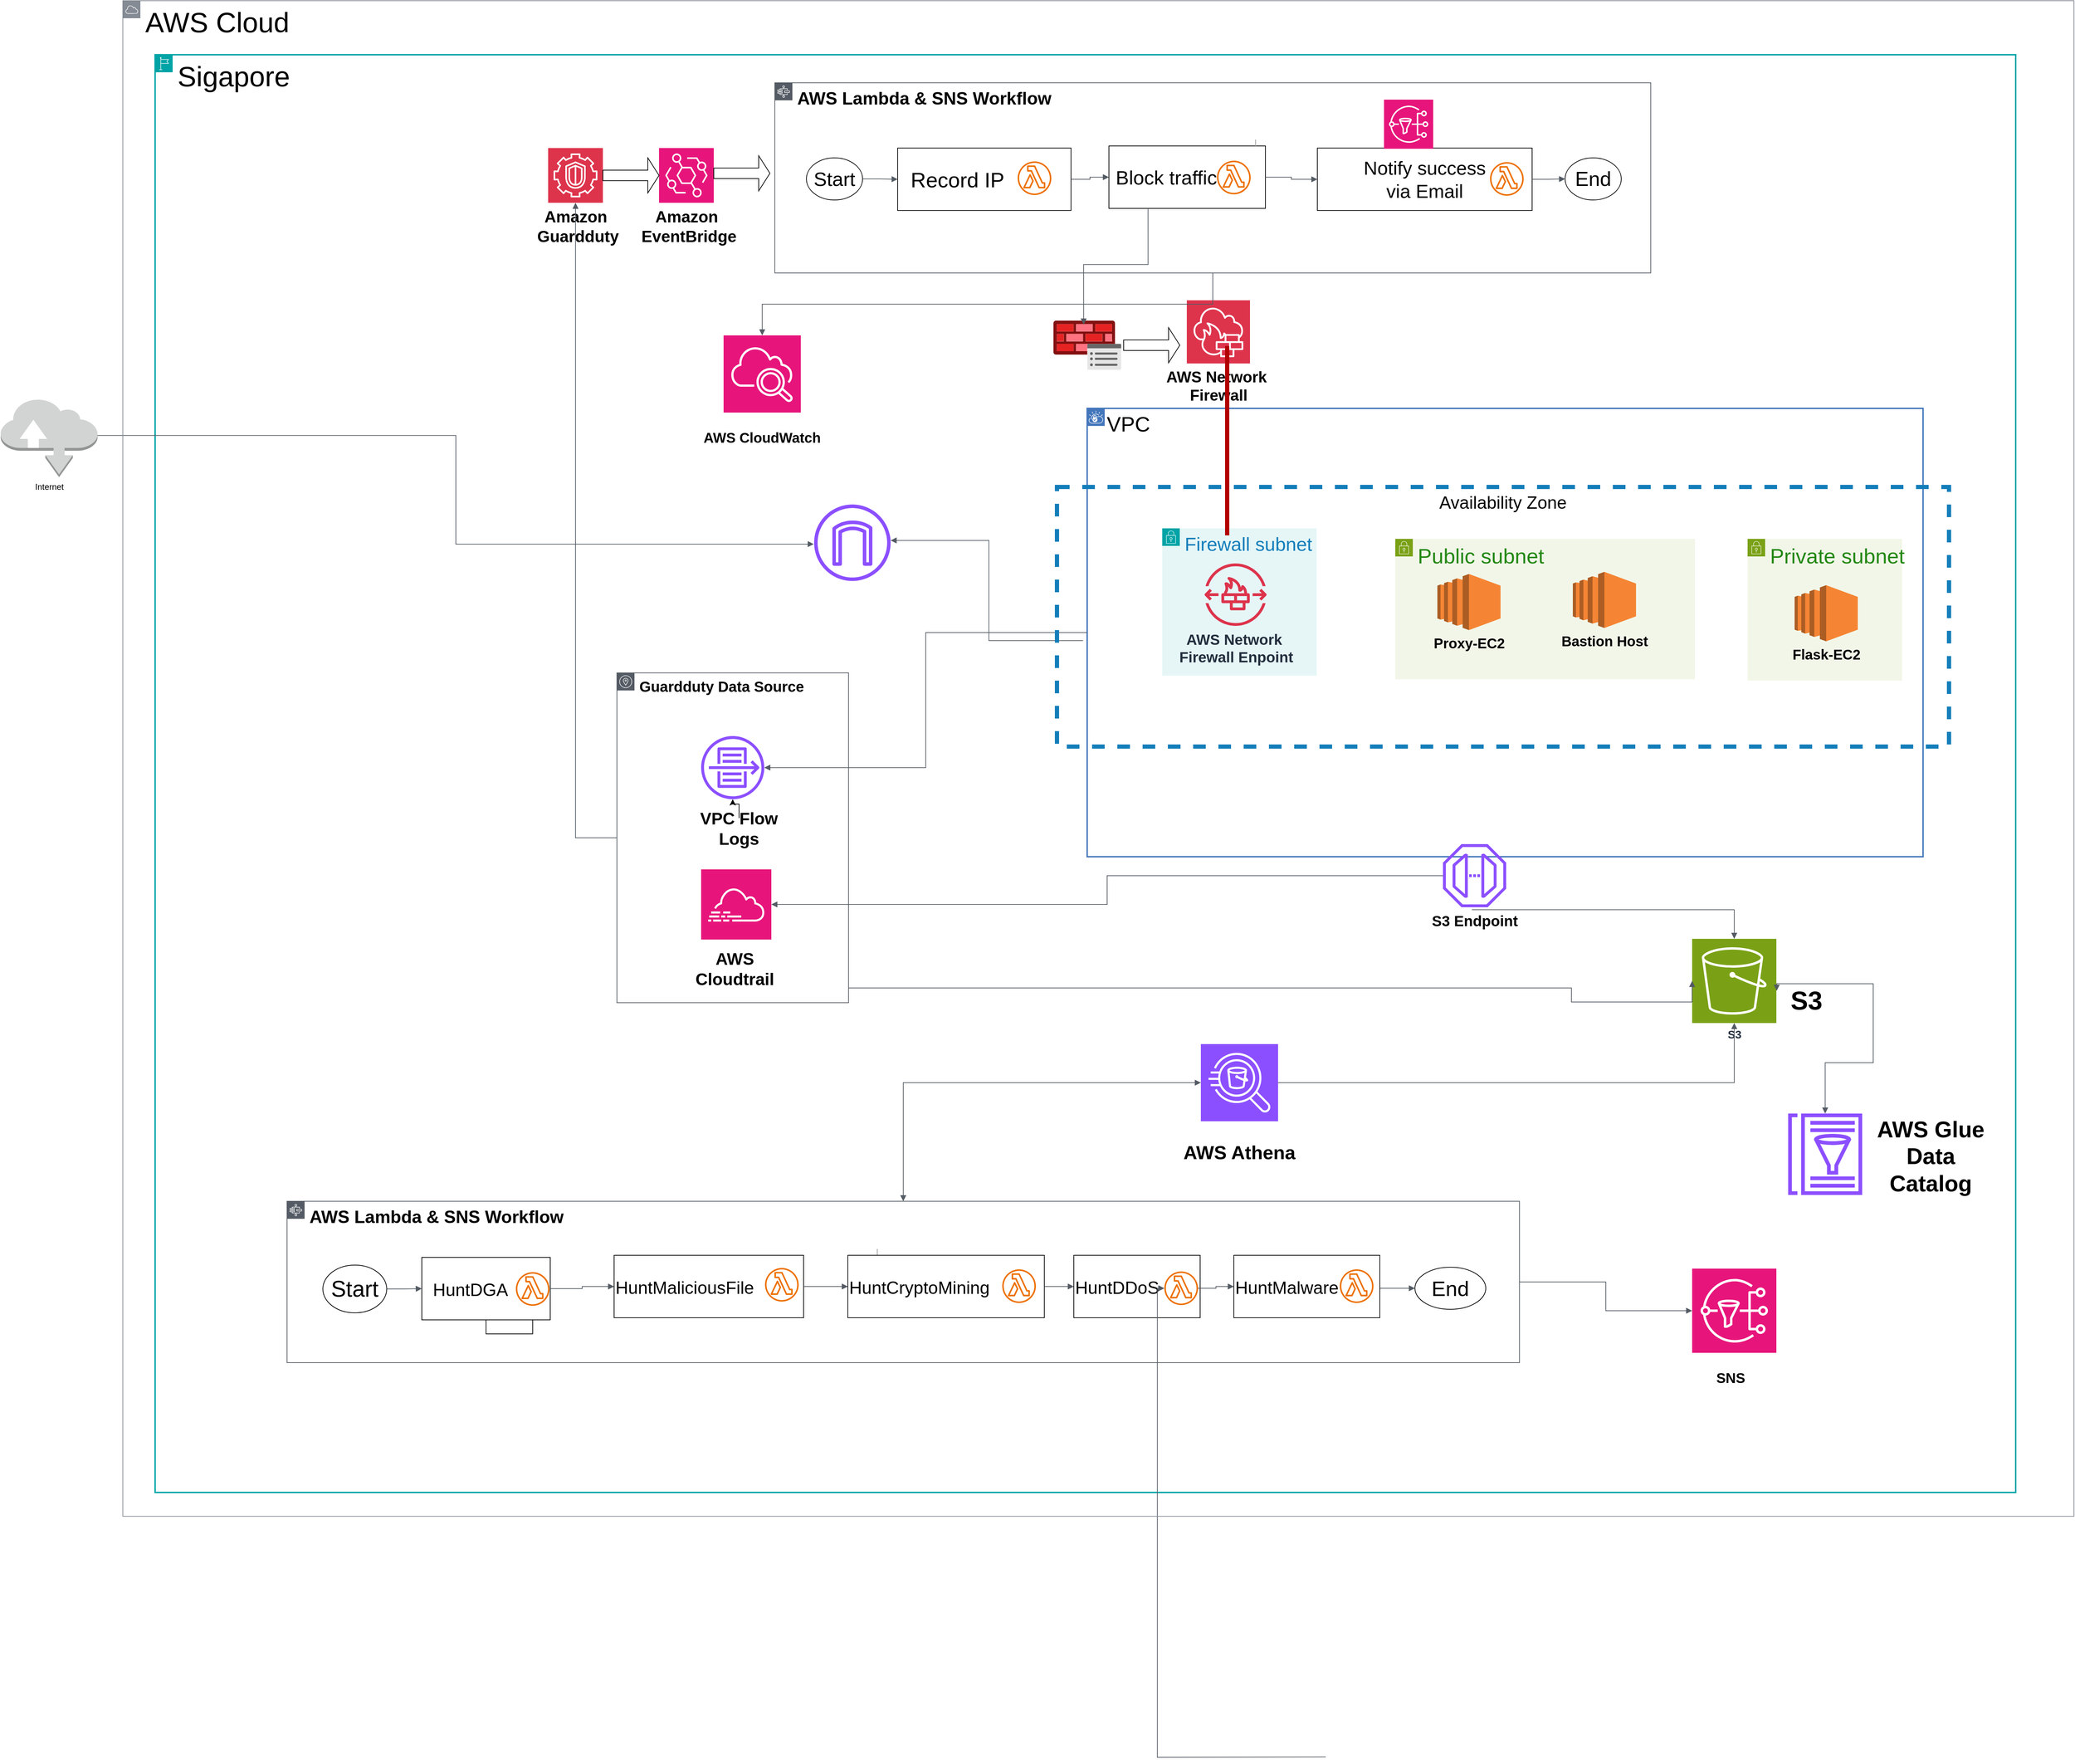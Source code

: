 <mxfile version="27.1.4">
  <diagram name="Trang-1" id="rcItPHVDbqnt85SRIA_v">
    <mxGraphModel dx="4168" dy="2244" grid="0" gridSize="10" guides="0" tooltips="1" connect="1" arrows="1" fold="1" page="1" pageScale="1" pageWidth="4800" pageHeight="4336" background="light-dark(#FFFFFF,#FFFFFF)" math="0" shadow="0">
      <root>
        <mxCell id="0" />
        <mxCell id="1" parent="0" />
        <mxCell id="wpNzQlKAcKia0D_ap1BT-6" value="&lt;font style=&quot;font-size: 30px;&quot;&gt;Public subnet&lt;/font&gt;" style="points=[[0,0],[0.25,0],[0.5,0],[0.75,0],[1,0],[1,0.25],[1,0.5],[1,0.75],[1,1],[0.75,1],[0.5,1],[0.25,1],[0,1],[0,0.75],[0,0.5],[0,0.25]];outlineConnect=0;gradientColor=none;html=1;whiteSpace=wrap;fontSize=12;fontStyle=0;container=1;pointerEvents=0;collapsible=0;recursiveResize=0;shape=mxgraph.aws4.group;grIcon=mxgraph.aws4.group_security_group;grStroke=0;strokeColor=#7AA116;fillColor=#F2F6E8;verticalAlign=top;align=left;spacingLeft=30;fontColor=#248814;dashed=0;" parent="1" vertex="1">
          <mxGeometry x="2010" y="1360" width="427" height="200" as="geometry" />
        </mxCell>
        <mxCell id="wAdAc6-QEUFjlLHtvM_q-1" value="&lt;font style=&quot;color: light-dark(rgb(0, 0, 0), rgb(0, 0, 0)); font-size: 40px;&quot;&gt;Sigapore&lt;/font&gt;" style="points=[[0,0],[0.25,0],[0.5,0],[0.75,0],[1,0],[1,0.25],[1,0.5],[1,0.75],[1,1],[0.75,1],[0.5,1],[0.25,1],[0,1],[0,0.75],[0,0.5],[0,0.25]];outlineConnect=0;gradientColor=none;html=1;whiteSpace=wrap;fontSize=12;fontStyle=0;container=1;pointerEvents=0;collapsible=0;recursiveResize=0;shape=mxgraph.aws4.group;grIcon=mxgraph.aws4.group_region;strokeColor=#00A4A6;fillColor=none;verticalAlign=top;align=left;spacingLeft=30;fontColor=#147EBA;strokeWidth=2;" parent="1" vertex="1">
          <mxGeometry x="243" y="670" width="2651" height="2049" as="geometry" />
        </mxCell>
        <mxCell id="wAdAc6-QEUFjlLHtvM_q-3" value="&lt;font style=&quot;color: light-dark(rgb(0, 0, 0), rgb(0, 0, 0)); font-size: 30px;&quot;&gt;VPC&lt;/font&gt;" style="shape=mxgraph.ibm.box;prType=vpc;fontStyle=0;verticalAlign=top;align=left;spacingLeft=32;spacingTop=4;fillColor=none;rounded=0;whiteSpace=wrap;html=1;strokeColor=#4376BB;strokeWidth=2;dashed=0;container=0;spacing=-4;collapsible=0;expand=0;recursiveResize=0;fontSize=20;" parent="wAdAc6-QEUFjlLHtvM_q-1" vertex="1">
          <mxGeometry x="1328" y="504" width="1191" height="639" as="geometry" />
        </mxCell>
        <mxCell id="wAdAc6-QEUFjlLHtvM_q-11" value="&lt;font style=&quot;font-size: 25px; color: light-dark(rgb(255, 255, 255), rgb(0, 0, 0));&quot;&gt;&lt;b style=&quot;&quot;&gt;Firewall Policy&lt;/b&gt;&lt;/font&gt;" style="image;aspect=fixed;html=1;points=[];align=center;fontSize=12;image=img/lib/azure2/networking/Azure_Firewall_Policy.svg;labelBackgroundColor=light-dark(#FFFFFF,#FFFFFF);" parent="wAdAc6-QEUFjlLHtvM_q-1" vertex="1">
          <mxGeometry x="1280" y="379" width="96.51" height="70" as="geometry" />
        </mxCell>
        <mxCell id="wAdAc6-QEUFjlLHtvM_q-12" value="&lt;font style=&quot;color: light-dark(rgb(0, 0, 0), rgb(0, 0, 0)); font-size: 23px;&quot;&gt;&lt;b style=&quot;&quot;&gt;Amazon&lt;/b&gt;&lt;/font&gt;&lt;div&gt;&lt;font style=&quot;color: light-dark(rgb(0, 0, 0), rgb(0, 0, 0)); font-size: 23px;&quot;&gt;&lt;b style=&quot;&quot;&gt;&amp;nbsp;EventBridge&lt;/b&gt;&lt;/font&gt;&lt;/div&gt;" style="sketch=0;points=[[0,0,0],[0.25,0,0],[0.5,0,0],[0.75,0,0],[1,0,0],[0,1,0],[0.25,1,0],[0.5,1,0],[0.75,1,0],[1,1,0],[0,0.25,0],[0,0.5,0],[0,0.75,0],[1,0.25,0],[1,0.5,0],[1,0.75,0]];outlineConnect=0;fontColor=#232F3E;fillColor=#E7157B;strokeColor=#ffffff;dashed=0;verticalLabelPosition=bottom;verticalAlign=top;align=center;html=1;fontSize=12;fontStyle=0;aspect=fixed;shape=mxgraph.aws4.resourceIcon;resIcon=mxgraph.aws4.eventbridge;" parent="wAdAc6-QEUFjlLHtvM_q-1" vertex="1">
          <mxGeometry x="718" y="133" width="78" height="78" as="geometry" />
        </mxCell>
        <mxCell id="wAdAc6-QEUFjlLHtvM_q-13" value="&lt;font style=&quot;color: light-dark(rgb(0, 0, 0), rgb(0, 0, 0)); font-size: 23px;&quot;&gt;&lt;b style=&quot;&quot;&gt;Amazon&lt;/b&gt;&lt;/font&gt;&lt;div&gt;&lt;font style=&quot;color: light-dark(rgb(0, 0, 0), rgb(0, 0, 0)); font-size: 23px;&quot;&gt;&lt;b style=&quot;&quot;&gt;&amp;nbsp;Guardduty&lt;/b&gt;&lt;/font&gt;&lt;/div&gt;" style="sketch=0;points=[[0,0,0],[0.25,0,0],[0.5,0,0],[0.75,0,0],[1,0,0],[0,1,0],[0.25,1,0],[0.5,1,0],[0.75,1,0],[1,1,0],[0,0.25,0],[0,0.5,0],[0,0.75,0],[1,0.25,0],[1,0.5,0],[1,0.75,0]];outlineConnect=0;fontColor=#232F3E;fillColor=#DD344C;strokeColor=#ffffff;dashed=0;verticalLabelPosition=bottom;verticalAlign=top;align=center;html=1;fontSize=12;fontStyle=0;aspect=fixed;shape=mxgraph.aws4.resourceIcon;resIcon=mxgraph.aws4.guardduty;" parent="wAdAc6-QEUFjlLHtvM_q-1" vertex="1">
          <mxGeometry x="560" y="133" width="78" height="78" as="geometry" />
        </mxCell>
        <mxCell id="wAdAc6-QEUFjlLHtvM_q-14" value="" style="shape=singleArrow;whiteSpace=wrap;html=1;" parent="wAdAc6-QEUFjlLHtvM_q-1" vertex="1">
          <mxGeometry x="638" y="147" width="80" height="50" as="geometry" />
        </mxCell>
        <mxCell id="wAdAc6-QEUFjlLHtvM_q-15" value="" style="shape=singleArrow;whiteSpace=wrap;html=1;" parent="wAdAc6-QEUFjlLHtvM_q-1" vertex="1">
          <mxGeometry x="796" y="144" width="80" height="50" as="geometry" />
        </mxCell>
        <mxCell id="wAdAc6-QEUFjlLHtvM_q-17" value="&lt;font style=&quot;color: light-dark(rgb(0, 0, 0), rgb(0, 0, 0)); font-size: 22px;&quot;&gt;&lt;font style=&quot;&quot;&gt;&lt;b style=&quot;&quot;&gt;AWS&amp;nbsp;&lt;/b&gt;&lt;/font&gt;&lt;b style=&quot;background-color: transparent;&quot;&gt;Network&amp;nbsp;&lt;/b&gt;&lt;/font&gt;&lt;div&gt;&lt;font style=&quot;color: light-dark(rgb(0, 0, 0), rgb(0, 0, 0)); font-size: 22px;&quot;&gt;&lt;b style=&quot;&quot;&gt;Firewall&lt;/b&gt;&lt;/font&gt;&lt;/div&gt;" style="sketch=0;points=[[0,0,0],[0.25,0,0],[0.5,0,0],[0.75,0,0],[1,0,0],[0,1,0],[0.25,1,0],[0.5,1,0],[0.75,1,0],[1,1,0],[0,0.25,0],[0,0.5,0],[0,0.75,0],[1,0.25,0],[1,0.5,0],[1,0.75,0]];outlineConnect=0;fontColor=#232F3E;fillColor=#DD344C;strokeColor=#ffffff;dashed=0;verticalLabelPosition=bottom;verticalAlign=top;align=center;html=1;fontSize=12;fontStyle=0;aspect=fixed;shape=mxgraph.aws4.resourceIcon;resIcon=mxgraph.aws4.network_firewall;" parent="wAdAc6-QEUFjlLHtvM_q-1" vertex="1">
          <mxGeometry x="1470" y="350" width="90" height="90" as="geometry" />
        </mxCell>
        <mxCell id="wAdAc6-QEUFjlLHtvM_q-18" value="" style="shape=singleArrow;whiteSpace=wrap;html=1;" parent="wAdAc6-QEUFjlLHtvM_q-1" vertex="1">
          <mxGeometry x="1380" y="389" width="80" height="50" as="geometry" />
        </mxCell>
        <mxCell id="wAdAc6-QEUFjlLHtvM_q-20" value="&lt;font style=&quot;color: light-dark(rgb(0, 0, 0), rgb(0, 0, 0)); font-size: 28px;&quot;&gt;Start&lt;/font&gt;" style="ellipse;whiteSpace=wrap;html=1;fillColor=light-dark(#FFFFFF,#FFFFFF);strokeColor=light-dark(#000000,#000000);" parent="wAdAc6-QEUFjlLHtvM_q-1" vertex="1">
          <mxGeometry x="928" y="147" width="80" height="60" as="geometry" />
        </mxCell>
        <mxCell id="wAdAc6-QEUFjlLHtvM_q-21" value="&lt;font style=&quot;color: light-dark(rgb(0, 0, 0), rgb(0, 0, 0)); font-size: 30px;&quot;&gt;&amp;nbsp; Record IP&lt;/font&gt;" style="rounded=0;whiteSpace=wrap;html=1;align=left;fillColor=light-dark(#FFFFFF,#FFFFFF);strokeColor=light-dark(#000000,#000000);" parent="wAdAc6-QEUFjlLHtvM_q-1" vertex="1">
          <mxGeometry x="1058" y="133" width="247" height="89" as="geometry" />
        </mxCell>
        <mxCell id="wAdAc6-QEUFjlLHtvM_q-22" value="&lt;font style=&quot;color: light-dark(rgb(0, 0, 0), rgb(0, 0, 0)); font-size: 28px;&quot;&gt;&amp;nbsp;Block&amp;nbsp;&lt;span style=&quot;background-color: transparent;&quot;&gt;traffic&lt;/span&gt;&lt;/font&gt;" style="rounded=0;whiteSpace=wrap;html=1;align=left;fillColor=light-dark(#FFFFFF,#FFFFFF);strokeColor=light-dark(#000000,#000000);" parent="wAdAc6-QEUFjlLHtvM_q-1" vertex="1">
          <mxGeometry x="1359" y="130" width="223" height="89" as="geometry" />
        </mxCell>
        <mxCell id="wAdAc6-QEUFjlLHtvM_q-23" value="&lt;font style=&quot;font-size: 27px; color: light-dark(rgb(0, 0, 0), rgb(0, 0, 0));&quot;&gt;Notify success&lt;/font&gt;&lt;div&gt;&lt;font style=&quot;font-size: 27px; color: light-dark(rgb(0, 0, 0), rgb(0, 0, 0));&quot;&gt;via Email&lt;/font&gt;&lt;/div&gt;" style="rounded=0;whiteSpace=wrap;html=1;fillColor=light-dark(#FFFFFF,#FFFFFF);strokeColor=light-dark(#000000,#000000);" parent="wAdAc6-QEUFjlLHtvM_q-1" vertex="1">
          <mxGeometry x="1656" y="133" width="306" height="89" as="geometry" />
        </mxCell>
        <mxCell id="wAdAc6-QEUFjlLHtvM_q-24" value="&lt;font style=&quot;color: light-dark(rgb(0, 0, 0), rgb(0, 0, 0)); font-size: 29px;&quot;&gt;End&lt;/font&gt;" style="ellipse;whiteSpace=wrap;html=1;fillColor=light-dark(#FFFFFF,#FFFFFF);strokeColor=light-dark(#000000,#000000);" parent="wAdAc6-QEUFjlLHtvM_q-1" vertex="1">
          <mxGeometry x="2009" y="147" width="80" height="60" as="geometry" />
        </mxCell>
        <mxCell id="wAdAc6-QEUFjlLHtvM_q-25" value="" style="edgeStyle=orthogonalEdgeStyle;html=1;endArrow=block;elbow=vertical;startArrow=none;endFill=1;strokeColor=light-dark(#545B64,#000000);rounded=0;entryX=0;entryY=0.5;entryDx=0;entryDy=0;exitX=1;exitY=0.5;exitDx=0;exitDy=0;" parent="wAdAc6-QEUFjlLHtvM_q-1" source="wAdAc6-QEUFjlLHtvM_q-20" target="wAdAc6-QEUFjlLHtvM_q-21" edge="1">
          <mxGeometry width="100" relative="1" as="geometry">
            <mxPoint x="1058" y="441" as="sourcePoint" />
            <mxPoint x="1158" y="441" as="targetPoint" />
          </mxGeometry>
        </mxCell>
        <mxCell id="wAdAc6-QEUFjlLHtvM_q-26" value="" style="edgeStyle=orthogonalEdgeStyle;html=1;endArrow=block;elbow=vertical;startArrow=none;endFill=1;strokeColor=light-dark(#545B64,#000000);rounded=0;exitX=1;exitY=0.5;exitDx=0;exitDy=0;entryX=0;entryY=0.5;entryDx=0;entryDy=0;" parent="wAdAc6-QEUFjlLHtvM_q-1" source="wAdAc6-QEUFjlLHtvM_q-21" target="wAdAc6-QEUFjlLHtvM_q-22" edge="1">
          <mxGeometry width="100" relative="1" as="geometry">
            <mxPoint x="1048" y="351" as="sourcePoint" />
            <mxPoint x="1148" y="351" as="targetPoint" />
          </mxGeometry>
        </mxCell>
        <mxCell id="wAdAc6-QEUFjlLHtvM_q-27" value="" style="edgeStyle=orthogonalEdgeStyle;html=1;endArrow=block;elbow=vertical;startArrow=none;endFill=1;strokeColor=light-dark(#545B64,#000000);rounded=0;exitX=1;exitY=0.5;exitDx=0;exitDy=0;entryX=0;entryY=0.5;entryDx=0;entryDy=0;" parent="wAdAc6-QEUFjlLHtvM_q-1" source="wAdAc6-QEUFjlLHtvM_q-22" target="wAdAc6-QEUFjlLHtvM_q-23" edge="1">
          <mxGeometry width="100" relative="1" as="geometry">
            <mxPoint x="1048" y="351" as="sourcePoint" />
            <mxPoint x="1148" y="351" as="targetPoint" />
          </mxGeometry>
        </mxCell>
        <mxCell id="wAdAc6-QEUFjlLHtvM_q-28" value="" style="edgeStyle=orthogonalEdgeStyle;html=1;endArrow=block;elbow=vertical;startArrow=none;endFill=1;strokeColor=light-dark(#545B64,#000000);rounded=0;exitX=1;exitY=0.5;exitDx=0;exitDy=0;entryX=0;entryY=0.5;entryDx=0;entryDy=0;" parent="wAdAc6-QEUFjlLHtvM_q-1" source="wAdAc6-QEUFjlLHtvM_q-23" target="wAdAc6-QEUFjlLHtvM_q-24" edge="1">
          <mxGeometry width="100" relative="1" as="geometry">
            <mxPoint x="1048" y="351" as="sourcePoint" />
            <mxPoint x="1148" y="351" as="targetPoint" />
          </mxGeometry>
        </mxCell>
        <mxCell id="wAdAc6-QEUFjlLHtvM_q-29" value="" style="sketch=0;outlineConnect=0;fontColor=#232F3E;gradientColor=none;fillColor=#ED7100;strokeColor=none;dashed=0;verticalLabelPosition=bottom;verticalAlign=top;align=center;html=1;fontSize=12;fontStyle=0;aspect=fixed;pointerEvents=1;shape=mxgraph.aws4.lambda_function;" parent="wAdAc6-QEUFjlLHtvM_q-1" vertex="1">
          <mxGeometry x="1229" y="152" width="48" height="48" as="geometry" />
        </mxCell>
        <mxCell id="wAdAc6-QEUFjlLHtvM_q-30" value="" style="sketch=0;outlineConnect=0;fontColor=#232F3E;gradientColor=none;fillColor=#ED7100;strokeColor=none;dashed=0;verticalLabelPosition=bottom;verticalAlign=top;align=center;html=1;fontSize=12;fontStyle=0;aspect=fixed;pointerEvents=1;shape=mxgraph.aws4.lambda_function;" parent="wAdAc6-QEUFjlLHtvM_q-1" vertex="1">
          <mxGeometry x="1513" y="151" width="48" height="48" as="geometry" />
        </mxCell>
        <mxCell id="wAdAc6-QEUFjlLHtvM_q-31" value="" style="sketch=0;points=[[0,0,0],[0.25,0,0],[0.5,0,0],[0.75,0,0],[1,0,0],[0,1,0],[0.25,1,0],[0.5,1,0],[0.75,1,0],[1,1,0],[0,0.25,0],[0,0.5,0],[0,0.75,0],[1,0.25,0],[1,0.5,0],[1,0.75,0]];outlineConnect=0;fontColor=#232F3E;fillColor=#E7157B;strokeColor=#ffffff;dashed=0;verticalLabelPosition=bottom;verticalAlign=top;align=center;html=1;fontSize=12;fontStyle=0;aspect=fixed;shape=mxgraph.aws4.resourceIcon;resIcon=mxgraph.aws4.sns;" parent="wAdAc6-QEUFjlLHtvM_q-1" vertex="1">
          <mxGeometry x="1751" y="64" width="70" height="70" as="geometry" />
        </mxCell>
        <mxCell id="wAdAc6-QEUFjlLHtvM_q-32" value="" style="verticalLabelPosition=bottom;shadow=0;dashed=0;align=center;html=1;verticalAlign=top;strokeWidth=1;shape=mxgraph.mockup.markup.line;strokeColor=#999999;direction=north;" parent="wAdAc6-QEUFjlLHtvM_q-1" vertex="1">
          <mxGeometry x="1558" y="121" width="20" height="10" as="geometry" />
        </mxCell>
        <mxCell id="wAdAc6-QEUFjlLHtvM_q-33" value="" style="edgeStyle=orthogonalEdgeStyle;html=1;endArrow=block;elbow=vertical;startArrow=none;endFill=1;strokeColor=light-dark(#545B64,#000000);rounded=0;exitX=0.25;exitY=1;exitDx=0;exitDy=0;entryX=0.446;entryY=0.079;entryDx=0;entryDy=0;entryPerimeter=0;" parent="wAdAc6-QEUFjlLHtvM_q-1" source="wAdAc6-QEUFjlLHtvM_q-22" target="wAdAc6-QEUFjlLHtvM_q-11" edge="1">
          <mxGeometry width="100" relative="1" as="geometry">
            <mxPoint x="1048" y="451" as="sourcePoint" />
            <mxPoint x="1148" y="451" as="targetPoint" />
          </mxGeometry>
        </mxCell>
        <mxCell id="wAdAc6-QEUFjlLHtvM_q-34" value="&lt;b&gt;&lt;font style=&quot;font-size: 16px;&quot;&gt;S3&lt;/font&gt;&lt;/b&gt;" style="sketch=0;points=[[0,0,0],[0.25,0,0],[0.5,0,0],[0.75,0,0],[1,0,0],[0,1,0],[0.25,1,0],[0.5,1,0],[0.75,1,0],[1,1,0],[0,0.25,0],[0,0.5,0],[0,0.75,0],[1,0.25,0],[1,0.5,0],[1,0.75,0]];outlineConnect=0;fontColor=#232F3E;fillColor=#7AA116;strokeColor=#ffffff;dashed=0;verticalLabelPosition=bottom;verticalAlign=top;align=center;html=1;fontSize=12;fontStyle=0;aspect=fixed;shape=mxgraph.aws4.resourceIcon;resIcon=mxgraph.aws4.s3;" parent="wAdAc6-QEUFjlLHtvM_q-1" vertex="1">
          <mxGeometry x="2190" y="1260" width="120" height="120" as="geometry" />
        </mxCell>
        <mxCell id="wAdAc6-QEUFjlLHtvM_q-35" value="" style="edgeStyle=orthogonalEdgeStyle;html=1;endArrow=block;elbow=vertical;startArrow=none;endFill=1;strokeColor=light-dark(#545B64,#000000);rounded=0;exitX=0.457;exitY=1.039;exitDx=0;exitDy=0;exitPerimeter=0;entryX=0.5;entryY=0;entryDx=0;entryDy=0;entryPerimeter=0;" parent="wAdAc6-QEUFjlLHtvM_q-1" source="wAdAc6-QEUFjlLHtvM_q-39" target="wAdAc6-QEUFjlLHtvM_q-34" edge="1">
          <mxGeometry width="100" relative="1" as="geometry">
            <mxPoint x="1368" y="561" as="sourcePoint" />
            <mxPoint x="2110" y="1315" as="targetPoint" />
          </mxGeometry>
        </mxCell>
        <mxCell id="wAdAc6-QEUFjlLHtvM_q-36" value="" style="sketch=0;outlineConnect=0;fontColor=#232F3E;gradientColor=none;fillColor=#8C4FFF;strokeColor=none;dashed=0;verticalLabelPosition=bottom;verticalAlign=top;align=center;html=1;fontSize=12;fontStyle=0;aspect=fixed;pointerEvents=1;shape=mxgraph.aws4.internet_gateway;" parent="wAdAc6-QEUFjlLHtvM_q-1" vertex="1">
          <mxGeometry x="939" y="641" width="109" height="109" as="geometry" />
        </mxCell>
        <mxCell id="wAdAc6-QEUFjlLHtvM_q-37" value="" style="edgeStyle=orthogonalEdgeStyle;html=1;endArrow=block;elbow=vertical;startArrow=none;endFill=1;strokeColor=light-dark(#545B64,#000000);rounded=0;exitX=-0.005;exitY=0.518;exitDx=0;exitDy=0;exitPerimeter=0;entryX=1;entryY=0.47;entryDx=0;entryDy=0;entryPerimeter=0;" parent="wAdAc6-QEUFjlLHtvM_q-1" source="wAdAc6-QEUFjlLHtvM_q-3" target="wAdAc6-QEUFjlLHtvM_q-36" edge="1">
          <mxGeometry width="100" relative="1" as="geometry">
            <mxPoint x="1605" y="1017" as="sourcePoint" />
            <mxPoint x="918" y="848" as="targetPoint" />
          </mxGeometry>
        </mxCell>
        <mxCell id="wpNzQlKAcKia0D_ap1BT-3" value="&lt;b&gt;&lt;font style=&quot;font-size: 21px; color: light-dark(rgb(0, 0, 0), rgb(0, 0, 0));&quot;&gt;Guardduty Data Source&lt;/font&gt;&lt;/b&gt;" style="sketch=0;outlineConnect=0;gradientColor=none;html=1;whiteSpace=wrap;fontSize=12;fontStyle=0;shape=mxgraph.aws4.group;grIcon=mxgraph.aws4.group_availability_zone;strokeColor=light-dark(#545B64,#000000);fillColor=none;verticalAlign=top;align=left;spacingLeft=30;fontColor=#545B64;strokeWidth=1;" parent="wAdAc6-QEUFjlLHtvM_q-1" vertex="1">
          <mxGeometry x="658" y="881" width="330" height="470" as="geometry" />
        </mxCell>
        <mxCell id="wpNzQlKAcKia0D_ap1BT-10" value="" style="sketch=0;outlineConnect=0;fontColor=#232F3E;gradientColor=none;fillColor=#8C4FFF;strokeColor=none;dashed=0;verticalLabelPosition=bottom;verticalAlign=top;align=center;html=1;fontSize=12;fontStyle=0;aspect=fixed;pointerEvents=1;shape=mxgraph.aws4.flow_logs;" parent="wAdAc6-QEUFjlLHtvM_q-1" vertex="1">
          <mxGeometry x="778" y="971" width="90" height="90" as="geometry" />
        </mxCell>
        <mxCell id="wpNzQlKAcKia0D_ap1BT-12" value="" style="edgeStyle=orthogonalEdgeStyle;rounded=0;orthogonalLoop=1;jettySize=auto;html=1;" parent="wAdAc6-QEUFjlLHtvM_q-1" source="wpNzQlKAcKia0D_ap1BT-11" target="wpNzQlKAcKia0D_ap1BT-10" edge="1">
          <mxGeometry relative="1" as="geometry" />
        </mxCell>
        <mxCell id="wpNzQlKAcKia0D_ap1BT-11" value="&lt;font style=&quot;color: light-dark(rgb(0, 0, 0), rgb(0, 0, 0)); font-size: 24px;&quot;&gt;&lt;b style=&quot;&quot;&gt;VPC Flow Logs&lt;/b&gt;&lt;/font&gt;" style="text;strokeColor=none;align=center;fillColor=none;html=1;verticalAlign=middle;whiteSpace=wrap;rounded=0;" parent="wAdAc6-QEUFjlLHtvM_q-1" vertex="1">
          <mxGeometry x="747" y="1088" width="170" height="30" as="geometry" />
        </mxCell>
        <mxCell id="wpNzQlKAcKia0D_ap1BT-14" value="" style="sketch=0;points=[[0,0,0],[0.25,0,0],[0.5,0,0],[0.75,0,0],[1,0,0],[0,1,0],[0.25,1,0],[0.5,1,0],[0.75,1,0],[1,1,0],[0,0.25,0],[0,0.5,0],[0,0.75,0],[1,0.25,0],[1,0.5,0],[1,0.75,0]];points=[[0,0,0],[0.25,0,0],[0.5,0,0],[0.75,0,0],[1,0,0],[0,1,0],[0.25,1,0],[0.5,1,0],[0.75,1,0],[1,1,0],[0,0.25,0],[0,0.5,0],[0,0.75,0],[1,0.25,0],[1,0.5,0],[1,0.75,0]];outlineConnect=0;fontColor=#232F3E;fillColor=#E7157B;strokeColor=#ffffff;dashed=0;verticalLabelPosition=bottom;verticalAlign=top;align=center;html=1;fontSize=12;fontStyle=0;aspect=fixed;shape=mxgraph.aws4.resourceIcon;resIcon=mxgraph.aws4.cloudtrail;" parent="wAdAc6-QEUFjlLHtvM_q-1" vertex="1">
          <mxGeometry x="778" y="1161" width="100" height="100" as="geometry" />
        </mxCell>
        <mxCell id="wpNzQlKAcKia0D_ap1BT-15" value="&lt;b style=&quot;&quot;&gt;&lt;font style=&quot;color: light-dark(rgb(0, 0, 0), rgb(0, 0, 0)); font-size: 24px;&quot;&gt;AWS Cloudtrail&lt;/font&gt;&lt;/b&gt;" style="text;strokeColor=none;align=center;fillColor=none;html=1;verticalAlign=middle;whiteSpace=wrap;rounded=0;" parent="wAdAc6-QEUFjlLHtvM_q-1" vertex="1">
          <mxGeometry x="741" y="1288" width="170" height="30" as="geometry" />
        </mxCell>
        <mxCell id="wpNzQlKAcKia0D_ap1BT-20" value="" style="edgeStyle=orthogonalEdgeStyle;html=1;endArrow=block;elbow=vertical;startArrow=none;endFill=1;strokeColor=light-dark(#545B64,#000000);rounded=0;entryX=1;entryY=0.5;entryDx=0;entryDy=0;entryPerimeter=0;" parent="wAdAc6-QEUFjlLHtvM_q-1" target="wpNzQlKAcKia0D_ap1BT-14" edge="1" source="wAdAc6-QEUFjlLHtvM_q-39">
          <mxGeometry width="100" relative="1" as="geometry">
            <mxPoint x="1688" y="1261" as="sourcePoint" />
            <mxPoint x="1328" y="1081" as="targetPoint" />
          </mxGeometry>
        </mxCell>
        <mxCell id="wpNzQlKAcKia0D_ap1BT-21" value="" style="edgeStyle=orthogonalEdgeStyle;html=1;endArrow=none;elbow=vertical;startArrow=block;startFill=1;strokeColor=light-dark(#545B64,#000000);rounded=0;" parent="wAdAc6-QEUFjlLHtvM_q-1" source="wpNzQlKAcKia0D_ap1BT-10" target="wAdAc6-QEUFjlLHtvM_q-3" edge="1">
          <mxGeometry width="100" relative="1" as="geometry">
            <mxPoint x="1228" y="831" as="sourcePoint" />
            <mxPoint x="1328" y="831" as="targetPoint" />
          </mxGeometry>
        </mxCell>
        <mxCell id="wpNzQlKAcKia0D_ap1BT-22" value="" style="edgeStyle=orthogonalEdgeStyle;html=1;endArrow=none;elbow=vertical;startArrow=block;startFill=1;strokeColor=light-dark(#545B64,#000000);rounded=0;" parent="wAdAc6-QEUFjlLHtvM_q-1" source="wAdAc6-QEUFjlLHtvM_q-13" target="wpNzQlKAcKia0D_ap1BT-3" edge="1">
          <mxGeometry width="100" relative="1" as="geometry">
            <mxPoint x="1228" y="581" as="sourcePoint" />
            <mxPoint x="1328" y="581" as="targetPoint" />
            <Array as="points">
              <mxPoint x="599" y="1116" />
            </Array>
          </mxGeometry>
        </mxCell>
        <mxCell id="EtzaleCvmVlhLOoWNc1e-2" value="" style="edgeStyle=orthogonalEdgeStyle;html=1;endArrow=block;elbow=vertical;startArrow=none;endFill=1;strokeColor=light-dark(#545B64,#000000);rounded=0;entryX=0;entryY=0.5;entryDx=0;entryDy=0;entryPerimeter=0;" parent="wAdAc6-QEUFjlLHtvM_q-1" source="wpNzQlKAcKia0D_ap1BT-3" target="wAdAc6-QEUFjlLHtvM_q-34" edge="1">
          <mxGeometry width="100" relative="1" as="geometry">
            <mxPoint x="1168" y="1501" as="sourcePoint" />
            <mxPoint x="1268" y="1501" as="targetPoint" />
            <Array as="points">
              <mxPoint x="2018" y="1330" />
              <mxPoint x="2018" y="1350" />
            </Array>
          </mxGeometry>
        </mxCell>
        <mxCell id="EtzaleCvmVlhLOoWNc1e-17" value="&lt;font style=&quot;color: light-dark(rgb(0, 0, 0), rgb(0, 0, 0)); font-size: 32px;&quot;&gt;Start&lt;/font&gt;" style="ellipse;whiteSpace=wrap;html=1;fillColor=light-dark(#FFFFFF,#FFFFFF);strokeColor=light-dark(#000000,#000000);" parent="wAdAc6-QEUFjlLHtvM_q-1" vertex="1">
          <mxGeometry x="239" y="1725" width="91" height="68" as="geometry" />
        </mxCell>
        <mxCell id="0qpvogL_7aWxcKx0yd9Q-4" value="" style="edgeStyle=orthogonalEdgeStyle;rounded=0;orthogonalLoop=1;jettySize=auto;html=1;" edge="1" parent="wAdAc6-QEUFjlLHtvM_q-1" source="EtzaleCvmVlhLOoWNc1e-18" target="EtzaleCvmVlhLOoWNc1e-26">
          <mxGeometry relative="1" as="geometry" />
        </mxCell>
        <mxCell id="EtzaleCvmVlhLOoWNc1e-18" value="&lt;font style=&quot;color: light-dark(rgb(0, 0, 0), rgb(0, 0, 0)); font-size: 25px;&quot;&gt;&amp;nbsp; HuntDGA&lt;/font&gt;" style="rounded=0;whiteSpace=wrap;html=1;align=left;fillColor=light-dark(#FFFFFF,#FFFFFF);strokeColor=light-dark(#000000,#000000);" parent="wAdAc6-QEUFjlLHtvM_q-1" vertex="1">
          <mxGeometry x="380" y="1714" width="183" height="89" as="geometry" />
        </mxCell>
        <mxCell id="EtzaleCvmVlhLOoWNc1e-19" value="&lt;font style=&quot;color: light-dark(rgb(0, 0, 0), rgb(0, 0, 0)); font-size: 25px;&quot;&gt;HuntMaliciousFile&lt;/font&gt;" style="rounded=0;whiteSpace=wrap;html=1;align=left;strokeColor=light-dark(#000000,#000000);fillColor=light-dark(#FFFFFF,#FFFFFF);" parent="wAdAc6-QEUFjlLHtvM_q-1" vertex="1">
          <mxGeometry x="654" y="1711" width="270" height="89" as="geometry" />
        </mxCell>
        <mxCell id="EtzaleCvmVlhLOoWNc1e-21" value="&lt;font style=&quot;color: light-dark(rgb(0, 0, 0), rgb(0, 0, 0)); font-size: 30px;&quot;&gt;End&lt;/font&gt;" style="ellipse;whiteSpace=wrap;html=1;fillColor=light-dark(#FFFFFF,#FFFFFF);strokeColor=light-dark(#000000,#000000);" parent="wAdAc6-QEUFjlLHtvM_q-1" vertex="1">
          <mxGeometry x="1795" y="1728" width="101" height="60" as="geometry" />
        </mxCell>
        <mxCell id="EtzaleCvmVlhLOoWNc1e-22" value="" style="edgeStyle=orthogonalEdgeStyle;html=1;endArrow=block;elbow=vertical;startArrow=none;endFill=1;strokeColor=light-dark(#545B64,#000000);rounded=0;entryX=0;entryY=0.5;entryDx=0;entryDy=0;exitX=1;exitY=0.5;exitDx=0;exitDy=0;" parent="wAdAc6-QEUFjlLHtvM_q-1" source="EtzaleCvmVlhLOoWNc1e-17" target="EtzaleCvmVlhLOoWNc1e-18" edge="1">
          <mxGeometry width="100" relative="1" as="geometry">
            <mxPoint x="460" y="2022" as="sourcePoint" />
            <mxPoint x="560" y="2022" as="targetPoint" />
          </mxGeometry>
        </mxCell>
        <mxCell id="EtzaleCvmVlhLOoWNc1e-23" value="" style="edgeStyle=orthogonalEdgeStyle;html=1;endArrow=block;elbow=vertical;startArrow=none;endFill=1;strokeColor=light-dark(#545B64,#000000);rounded=0;exitX=1;exitY=0.5;exitDx=0;exitDy=0;entryX=0;entryY=0.5;entryDx=0;entryDy=0;" parent="wAdAc6-QEUFjlLHtvM_q-1" source="EtzaleCvmVlhLOoWNc1e-18" target="EtzaleCvmVlhLOoWNc1e-19" edge="1">
          <mxGeometry width="100" relative="1" as="geometry">
            <mxPoint x="450" y="1932" as="sourcePoint" />
            <mxPoint x="550" y="1932" as="targetPoint" />
          </mxGeometry>
        </mxCell>
        <mxCell id="EtzaleCvmVlhLOoWNc1e-24" value="" style="edgeStyle=orthogonalEdgeStyle;html=1;endArrow=block;elbow=vertical;startArrow=none;endFill=1;strokeColor=light-dark(#545B64,#000000);rounded=0;exitX=1;exitY=0.5;exitDx=0;exitDy=0;entryX=0;entryY=0.5;entryDx=0;entryDy=0;" parent="wAdAc6-QEUFjlLHtvM_q-1" source="EtzaleCvmVlhLOoWNc1e-19" target="EtzaleCvmVlhLOoWNc1e-30" edge="1">
          <mxGeometry width="100" relative="1" as="geometry">
            <mxPoint x="450" y="1932" as="sourcePoint" />
            <mxPoint x="1088" y="1756" as="targetPoint" />
          </mxGeometry>
        </mxCell>
        <mxCell id="EtzaleCvmVlhLOoWNc1e-25" value="" style="edgeStyle=orthogonalEdgeStyle;html=1;endArrow=block;elbow=vertical;startArrow=none;endFill=1;strokeColor=light-dark(#545B64,#000000);rounded=0;exitX=1;exitY=0.5;exitDx=0;exitDy=0;entryX=0;entryY=0.5;entryDx=0;entryDy=0;" parent="wAdAc6-QEUFjlLHtvM_q-1" target="EtzaleCvmVlhLOoWNc1e-21" edge="1">
          <mxGeometry width="100" relative="1" as="geometry">
            <mxPoint x="1598.0" y="1758.5" as="sourcePoint" />
            <mxPoint x="550" y="1932" as="targetPoint" />
          </mxGeometry>
        </mxCell>
        <mxCell id="EtzaleCvmVlhLOoWNc1e-26" value="" style="sketch=0;outlineConnect=0;fontColor=#232F3E;gradientColor=none;fillColor=#ED7100;strokeColor=none;dashed=0;verticalLabelPosition=bottom;verticalAlign=top;align=center;html=1;fontSize=12;fontStyle=0;aspect=fixed;pointerEvents=1;shape=mxgraph.aws4.lambda_function;" parent="wAdAc6-QEUFjlLHtvM_q-1" vertex="1">
          <mxGeometry x="514" y="1735" width="48" height="48" as="geometry" />
        </mxCell>
        <mxCell id="EtzaleCvmVlhLOoWNc1e-27" value="" style="sketch=0;outlineConnect=0;fontColor=#232F3E;gradientColor=none;fillColor=#ED7100;strokeColor=none;dashed=0;verticalLabelPosition=bottom;verticalAlign=top;align=center;html=1;fontSize=12;fontStyle=0;aspect=fixed;pointerEvents=1;shape=mxgraph.aws4.lambda_function;" parent="wAdAc6-QEUFjlLHtvM_q-1" vertex="1">
          <mxGeometry x="869.0" y="1729" width="48" height="48" as="geometry" />
        </mxCell>
        <mxCell id="EtzaleCvmVlhLOoWNc1e-29" value="" style="verticalLabelPosition=bottom;shadow=0;dashed=0;align=center;html=1;verticalAlign=top;strokeWidth=1;shape=mxgraph.mockup.markup.line;strokeColor=#999999;direction=north;" parent="wAdAc6-QEUFjlLHtvM_q-1" vertex="1">
          <mxGeometry x="1019" y="1702" width="20" height="10" as="geometry" />
        </mxCell>
        <mxCell id="EtzaleCvmVlhLOoWNc1e-30" value="&lt;font style=&quot;color: light-dark(rgb(0, 0, 0), rgb(0, 0, 0)); font-size: 25px;&quot;&gt;HuntCryptoMining&lt;/font&gt;" style="rounded=0;whiteSpace=wrap;html=1;align=left;fillColor=light-dark(#FFFFFF,#FFFFFF);strokeColor=light-dark(#000000,#000000);" parent="wAdAc6-QEUFjlLHtvM_q-1" vertex="1">
          <mxGeometry x="987" y="1711" width="280" height="89" as="geometry" />
        </mxCell>
        <mxCell id="EtzaleCvmVlhLOoWNc1e-31" value="" style="sketch=0;outlineConnect=0;fontColor=#232F3E;gradientColor=none;fillColor=#ED7100;strokeColor=none;dashed=0;verticalLabelPosition=bottom;verticalAlign=top;align=center;html=1;fontSize=12;fontStyle=0;aspect=fixed;pointerEvents=1;shape=mxgraph.aws4.lambda_function;" parent="wAdAc6-QEUFjlLHtvM_q-1" vertex="1">
          <mxGeometry x="1207.0" y="1731" width="48" height="48" as="geometry" />
        </mxCell>
        <mxCell id="EtzaleCvmVlhLOoWNc1e-33" value="&lt;font style=&quot;color: light-dark(rgb(0, 0, 0), rgb(0, 0, 0)); font-size: 25px;&quot;&gt;HuntDDoS&lt;/font&gt;" style="rounded=0;whiteSpace=wrap;html=1;align=left;fillColor=light-dark(#FFFFFF,#FFFFFF);strokeColor=light-dark(#000000,#000000);" parent="wAdAc6-QEUFjlLHtvM_q-1" vertex="1">
          <mxGeometry x="1309" y="1711" width="180" height="89" as="geometry" />
        </mxCell>
        <mxCell id="EtzaleCvmVlhLOoWNc1e-35" value="" style="edgeStyle=orthogonalEdgeStyle;html=1;endArrow=block;elbow=vertical;startArrow=none;endFill=1;strokeColor=light-dark(#545B64,#000000);rounded=0;exitX=1;exitY=0.5;exitDx=0;exitDy=0;entryX=0;entryY=0.5;entryDx=0;entryDy=0;" parent="wAdAc6-QEUFjlLHtvM_q-1" source="EtzaleCvmVlhLOoWNc1e-30" target="EtzaleCvmVlhLOoWNc1e-33" edge="1">
          <mxGeometry width="100" relative="1" as="geometry">
            <mxPoint x="1218" y="1971" as="sourcePoint" />
            <mxPoint x="1268" y="1971" as="targetPoint" />
          </mxGeometry>
        </mxCell>
        <mxCell id="EtzaleCvmVlhLOoWNc1e-36" value="&lt;font style=&quot;color: light-dark(rgb(0, 0, 0), rgb(0, 0, 0)); font-size: 25px;&quot;&gt;HuntMalware&lt;/font&gt;" style="rounded=0;whiteSpace=wrap;html=1;align=left;fillColor=light-dark(#FFFFFF,#FFFFFF);strokeColor=light-dark(#000000,#000000);" parent="wAdAc6-QEUFjlLHtvM_q-1" vertex="1">
          <mxGeometry x="1537" y="1711" width="208" height="89" as="geometry" />
        </mxCell>
        <mxCell id="EtzaleCvmVlhLOoWNc1e-37" value="" style="sketch=0;outlineConnect=0;fontColor=#232F3E;gradientColor=none;fillColor=#ED7100;strokeColor=none;dashed=0;verticalLabelPosition=bottom;verticalAlign=top;align=center;html=1;fontSize=12;fontStyle=0;aspect=fixed;pointerEvents=1;shape=mxgraph.aws4.lambda_function;" parent="wAdAc6-QEUFjlLHtvM_q-1" vertex="1">
          <mxGeometry x="1688" y="1731" width="48" height="48" as="geometry" />
        </mxCell>
        <mxCell id="EtzaleCvmVlhLOoWNc1e-38" value="" style="edgeStyle=orthogonalEdgeStyle;html=1;endArrow=block;elbow=vertical;startArrow=none;endFill=1;strokeColor=light-dark(#545B64,#000000);rounded=0;entryX=0;entryY=0.5;entryDx=0;entryDy=0;" parent="wAdAc6-QEUFjlLHtvM_q-1" target="EtzaleCvmVlhLOoWNc1e-36" edge="1" source="EtzaleCvmVlhLOoWNc1e-34">
          <mxGeometry width="100" relative="1" as="geometry">
            <mxPoint x="1428" y="1756" as="sourcePoint" />
            <mxPoint x="1648" y="2021" as="targetPoint" />
          </mxGeometry>
        </mxCell>
        <mxCell id="EtzaleCvmVlhLOoWNc1e-39" value="" style="sketch=0;points=[[0,0,0],[0.25,0,0],[0.5,0,0],[0.75,0,0],[1,0,0],[0,1,0],[0.25,1,0],[0.5,1,0],[0.75,1,0],[1,1,0],[0,0.25,0],[0,0.5,0],[0,0.75,0],[1,0.25,0],[1,0.5,0],[1,0.75,0]];outlineConnect=0;fontColor=#232F3E;fillColor=#E7157B;strokeColor=#ffffff;dashed=0;verticalLabelPosition=bottom;verticalAlign=top;align=center;html=1;fontSize=12;fontStyle=0;aspect=fixed;shape=mxgraph.aws4.resourceIcon;resIcon=mxgraph.aws4.sns;" parent="wAdAc6-QEUFjlLHtvM_q-1" vertex="1">
          <mxGeometry x="2190" y="1730" width="120" height="120" as="geometry" />
        </mxCell>
        <mxCell id="EtzaleCvmVlhLOoWNc1e-41" value="&lt;span style=&quot;font-size: 20px;&quot;&gt;&lt;b&gt;&lt;font style=&quot;color: light-dark(rgb(0, 0, 0), rgb(0, 0, 0));&quot;&gt;SNS&lt;/font&gt;&lt;/b&gt;&lt;/span&gt;" style="text;strokeColor=none;align=center;fillColor=none;html=1;verticalAlign=middle;whiteSpace=wrap;rounded=0;" parent="wAdAc6-QEUFjlLHtvM_q-1" vertex="1">
          <mxGeometry x="2160" y="1870" width="170" height="30" as="geometry" />
        </mxCell>
        <mxCell id="EtzaleCvmVlhLOoWNc1e-42" style="edgeStyle=orthogonalEdgeStyle;rounded=0;orthogonalLoop=1;jettySize=auto;html=1;exitX=0.5;exitY=1;exitDx=0;exitDy=0;" parent="wAdAc6-QEUFjlLHtvM_q-1" source="EtzaleCvmVlhLOoWNc1e-41" target="EtzaleCvmVlhLOoWNc1e-41" edge="1">
          <mxGeometry relative="1" as="geometry" />
        </mxCell>
        <mxCell id="EtzaleCvmVlhLOoWNc1e-43" value="" style="sketch=0;points=[[0,0,0],[0.25,0,0],[0.5,0,0],[0.75,0,0],[1,0,0],[0,1,0],[0.25,1,0],[0.5,1,0],[0.75,1,0],[1,1,0],[0,0.25,0],[0,0.5,0],[0,0.75,0],[1,0.25,0],[1,0.5,0],[1,0.75,0]];outlineConnect=0;fontColor=#232F3E;fillColor=#8C4FFF;strokeColor=#ffffff;dashed=0;verticalLabelPosition=bottom;verticalAlign=top;align=center;html=1;fontSize=12;fontStyle=0;aspect=fixed;shape=mxgraph.aws4.resourceIcon;resIcon=mxgraph.aws4.athena;" parent="wAdAc6-QEUFjlLHtvM_q-1" vertex="1">
          <mxGeometry x="1490" y="1410" width="110" height="110" as="geometry" />
        </mxCell>
        <mxCell id="EtzaleCvmVlhLOoWNc1e-44" value="&lt;b style=&quot;&quot;&gt;&lt;font style=&quot;color: light-dark(rgb(0, 0, 0), rgb(0, 0, 0)); font-size: 27px;&quot;&gt;AWS Athena&lt;/font&gt;&lt;/b&gt;" style="text;strokeColor=none;align=center;fillColor=none;html=1;verticalAlign=middle;whiteSpace=wrap;rounded=0;" parent="wAdAc6-QEUFjlLHtvM_q-1" vertex="1">
          <mxGeometry x="1460" y="1550" width="170" height="30" as="geometry" />
        </mxCell>
        <mxCell id="EtzaleCvmVlhLOoWNc1e-48" value="" style="sketch=0;points=[[0,0,0],[0.25,0,0],[0.5,0,0],[0.75,0,0],[1,0,0],[0,1,0],[0.25,1,0],[0.5,1,0],[0.75,1,0],[1,1,0],[0,0.25,0],[0,0.5,0],[0,0.75,0],[1,0.25,0],[1,0.5,0],[1,0.75,0]];points=[[0,0,0],[0.25,0,0],[0.5,0,0],[0.75,0,0],[1,0,0],[0,1,0],[0.25,1,0],[0.5,1,0],[0.75,1,0],[1,1,0],[0,0.25,0],[0,0.5,0],[0,0.75,0],[1,0.25,0],[1,0.5,0],[1,0.75,0]];outlineConnect=0;fontColor=#232F3E;fillColor=#E7157B;strokeColor=#ffffff;dashed=0;verticalLabelPosition=bottom;verticalAlign=top;align=center;html=1;fontSize=12;fontStyle=0;aspect=fixed;shape=mxgraph.aws4.resourceIcon;resIcon=mxgraph.aws4.cloudwatch_2;" parent="wAdAc6-QEUFjlLHtvM_q-1" vertex="1">
          <mxGeometry x="810" y="400" width="110" height="110" as="geometry" />
        </mxCell>
        <mxCell id="EtzaleCvmVlhLOoWNc1e-49" value="&lt;span style=&quot;font-size: 20px;&quot;&gt;&lt;b&gt;AWS CloudWatch&lt;/b&gt;&lt;/span&gt;" style="text;strokeColor=none;align=center;fillColor=none;html=1;verticalAlign=middle;whiteSpace=wrap;rounded=0;" parent="wAdAc6-QEUFjlLHtvM_q-1" vertex="1">
          <mxGeometry x="780" y="530" width="170" height="30" as="geometry" />
        </mxCell>
        <mxCell id="0qpvogL_7aWxcKx0yd9Q-3" value="" style="edgeStyle=orthogonalEdgeStyle;html=1;endArrow=block;elbow=vertical;startArrow=none;endFill=1;strokeColor=#545B64;rounded=0;entryX=0;entryY=0.5;entryDx=0;entryDy=0;" edge="1" parent="wAdAc6-QEUFjlLHtvM_q-1" target="EtzaleCvmVlhLOoWNc1e-34">
          <mxGeometry width="100" relative="1" as="geometry">
            <mxPoint x="1668" y="2426" as="sourcePoint" />
            <mxPoint x="1777" y="2426" as="targetPoint" />
          </mxGeometry>
        </mxCell>
        <mxCell id="EtzaleCvmVlhLOoWNc1e-34" value="" style="sketch=0;outlineConnect=0;fontColor=#232F3E;gradientColor=none;fillColor=#ED7100;strokeColor=none;dashed=0;verticalLabelPosition=bottom;verticalAlign=top;align=center;html=1;fontSize=12;fontStyle=0;aspect=fixed;pointerEvents=1;shape=mxgraph.aws4.lambda_function;" parent="wAdAc6-QEUFjlLHtvM_q-1" vertex="1">
          <mxGeometry x="1438.0" y="1734" width="48" height="48" as="geometry" />
        </mxCell>
        <mxCell id="EtzaleCvmVlhLOoWNc1e-16" value="&lt;div&gt;&lt;b&gt;&lt;font style=&quot;color: light-dark(rgb(0, 0, 0), rgb(0, 0, 0)); font-size: 25px;&quot;&gt;AWS Lambda &amp;amp; SNS Workflow&lt;/font&gt;&lt;/b&gt;&lt;/div&gt;" style="sketch=0;outlineConnect=0;gradientColor=none;html=1;whiteSpace=wrap;fontSize=12;fontStyle=0;shape=mxgraph.aws4.group;grIcon=mxgraph.aws4.group_aws_step_functions_workflow;strokeColor=light-dark(#545B64,#000000);fillColor=none;verticalAlign=top;align=left;spacingLeft=30;fontColor=#545B64;dashed=0;" parent="wAdAc6-QEUFjlLHtvM_q-1" vertex="1">
          <mxGeometry x="188" y="1634" width="1756" height="230" as="geometry" />
        </mxCell>
        <mxCell id="EtzaleCvmVlhLOoWNc1e-40" value="" style="edgeStyle=orthogonalEdgeStyle;html=1;endArrow=block;elbow=vertical;startArrow=none;endFill=1;strokeColor=light-dark(#545B64,#000000);rounded=0;entryX=0;entryY=0.5;entryDx=0;entryDy=0;entryPerimeter=0;" parent="wAdAc6-QEUFjlLHtvM_q-1" source="EtzaleCvmVlhLOoWNc1e-16" target="EtzaleCvmVlhLOoWNc1e-39" edge="1">
          <mxGeometry width="100" relative="1" as="geometry">
            <mxPoint x="1940" y="1750" as="sourcePoint" />
            <mxPoint x="2040" y="1750" as="targetPoint" />
          </mxGeometry>
        </mxCell>
        <mxCell id="EtzaleCvmVlhLOoWNc1e-46" value="" style="edgeStyle=orthogonalEdgeStyle;html=1;endArrow=block;elbow=vertical;startArrow=block;startFill=1;endFill=1;strokeColor=light-dark(#545B64,#000000);rounded=0;entryX=0;entryY=0.5;entryDx=0;entryDy=0;entryPerimeter=0;" parent="wAdAc6-QEUFjlLHtvM_q-1" source="EtzaleCvmVlhLOoWNc1e-16" target="EtzaleCvmVlhLOoWNc1e-43" edge="1">
          <mxGeometry width="100" relative="1" as="geometry">
            <mxPoint x="1010" y="1470" as="sourcePoint" />
            <mxPoint x="1110" y="1470" as="targetPoint" />
          </mxGeometry>
        </mxCell>
        <mxCell id="wpNzQlKAcKia0D_ap1BT-9" value="&lt;font style=&quot;font-size: 25px; color: light-dark(rgb(0, 0, 0), rgb(0, 0, 0));&quot;&gt;Availability Zone&lt;/font&gt;" style="fillColor=none;strokeColor=#147EBA;dashed=1;verticalAlign=top;fontStyle=0;fontColor=#147EBA;whiteSpace=wrap;html=1;strokeWidth=6;" parent="wAdAc6-QEUFjlLHtvM_q-1" vertex="1">
          <mxGeometry x="1285" y="616" width="1271" height="370" as="geometry" />
        </mxCell>
        <mxCell id="wAdAc6-QEUFjlLHtvM_q-4" value="&lt;font style=&quot;font-size: 27px;&quot;&gt;Firewall&lt;span style=&quot;background-color: transparent; color: light-dark(rgb(20, 126, 186), rgb(69, 160, 212));&quot;&gt;&amp;nbsp;subnet&lt;/span&gt;&lt;/font&gt;" style="points=[[0,0],[0.25,0],[0.5,0],[0.75,0],[1,0],[1,0.25],[1,0.5],[1,0.75],[1,1],[0.75,1],[0.5,1],[0.25,1],[0,1],[0,0.75],[0,0.5],[0,0.25]];outlineConnect=0;gradientColor=none;html=1;whiteSpace=wrap;fontSize=12;fontStyle=0;container=1;pointerEvents=0;collapsible=0;recursiveResize=0;shape=mxgraph.aws4.group;grIcon=mxgraph.aws4.group_security_group;grStroke=0;strokeColor=#00A4A6;fillColor=#E6F6F7;verticalAlign=top;align=left;spacingLeft=30;fontColor=#147EBA;dashed=0;" parent="wAdAc6-QEUFjlLHtvM_q-1" vertex="1">
          <mxGeometry x="1435" y="675" width="220" height="210" as="geometry" />
        </mxCell>
        <mxCell id="wAdAc6-QEUFjlLHtvM_q-6" value="&lt;font style=&quot;font-size: 30px;&quot;&gt;&lt;span style=&quot;background-color: transparent; color: light-dark(rgb(36, 136, 20), rgb(85, 171, 71));&quot;&gt;Private&lt;/span&gt;&lt;span style=&quot;background-color: transparent; color: light-dark(rgb(36, 136, 20), rgb(85, 171, 71));&quot;&gt;&amp;nbsp;subnet&lt;/span&gt;&lt;/font&gt;" style="points=[[0,0],[0.25,0],[0.5,0],[0.75,0],[1,0],[1,0.25],[1,0.5],[1,0.75],[1,1],[0.75,1],[0.5,1],[0.25,1],[0,1],[0,0.75],[0,0.5],[0,0.25]];outlineConnect=0;gradientColor=none;html=1;whiteSpace=wrap;fontSize=12;fontStyle=0;container=1;pointerEvents=0;collapsible=0;recursiveResize=0;shape=mxgraph.aws4.group;grIcon=mxgraph.aws4.group_security_group;grStroke=0;strokeColor=#7AA116;fillColor=#F2F6E8;verticalAlign=top;align=left;spacingLeft=30;fontColor=#248814;dashed=0;" parent="wAdAc6-QEUFjlLHtvM_q-1" vertex="1">
          <mxGeometry x="2269" y="690" width="220" height="202" as="geometry" />
        </mxCell>
        <mxCell id="wAdAc6-QEUFjlLHtvM_q-7" value="&lt;b style=&quot;&quot;&gt;&lt;font style=&quot;font-size: 20px;&quot;&gt;Flask-EC2&lt;/font&gt;&lt;/b&gt;" style="outlineConnect=0;dashed=0;verticalLabelPosition=bottom;verticalAlign=top;align=center;html=1;shape=mxgraph.aws3.ec2;fillColor=#F58534;gradientColor=none;" parent="wAdAc6-QEUFjlLHtvM_q-6" vertex="1">
          <mxGeometry x="67" y="66" width="90" height="80" as="geometry" />
        </mxCell>
        <mxCell id="wAdAc6-QEUFjlLHtvM_q-8" value="" style="line;strokeWidth=6;direction=south;html=1;fillColor=light-dark(#e51400, #e60000);fontColor=#ffffff;strokeColor=#B20000;" parent="wAdAc6-QEUFjlLHtvM_q-1" vertex="1">
          <mxGeometry x="1437.5" y="415" width="180" height="270" as="geometry" />
        </mxCell>
        <mxCell id="wAdAc6-QEUFjlLHtvM_q-39" value="&lt;font style=&quot;font-size: 21px; color: light-dark(rgb(0, 0, 0), rgb(0, 0, 0));&quot;&gt;&lt;b style=&quot;&quot;&gt;S3 Endpoint&lt;/b&gt;&lt;/font&gt;" style="sketch=0;outlineConnect=0;fontColor=#232F3E;gradientColor=none;fillColor=#8C4FFF;strokeColor=none;dashed=0;verticalLabelPosition=bottom;verticalAlign=top;align=center;html=1;fontSize=12;fontStyle=0;aspect=fixed;pointerEvents=1;shape=mxgraph.aws4.endpoint;" parent="wAdAc6-QEUFjlLHtvM_q-1" vertex="1">
          <mxGeometry x="1835" y="1125" width="90" height="90" as="geometry" />
        </mxCell>
        <mxCell id="wAdAc6-QEUFjlLHtvM_q-5" value="&lt;font style=&quot;font-size: 21px;&quot;&gt;&lt;b style=&quot;&quot;&gt;AWS Network&amp;nbsp;&lt;/b&gt;&lt;/font&gt;&lt;div&gt;&lt;font style=&quot;font-size: 21px;&quot;&gt;&lt;b style=&quot;&quot;&gt;Firewall Enpoint&lt;/b&gt;&lt;/font&gt;&lt;/div&gt;" style="sketch=0;outlineConnect=0;fontColor=#232F3E;gradientColor=none;fillColor=#DD344C;strokeColor=none;dashed=0;verticalLabelPosition=bottom;verticalAlign=top;align=center;html=1;fontSize=12;fontStyle=0;aspect=fixed;pointerEvents=1;shape=mxgraph.aws4.network_firewall_endpoints;" parent="wAdAc6-QEUFjlLHtvM_q-1" vertex="1">
          <mxGeometry x="1495" y="725" width="89" height="89" as="geometry" />
        </mxCell>
        <mxCell id="wpNzQlKAcKia0D_ap1BT-7" value="&lt;b style=&quot;&quot;&gt;&lt;font style=&quot;font-size: 20px;&quot;&gt;Proxy-EC2&lt;/font&gt;&lt;/b&gt;&lt;div&gt;&lt;span style=&quot;font-size: 16px;&quot;&gt;&lt;b&gt;&lt;br&gt;&lt;/b&gt;&lt;/span&gt;&lt;/div&gt;" style="outlineConnect=0;dashed=0;verticalLabelPosition=bottom;verticalAlign=top;align=center;html=1;shape=mxgraph.aws3.ec2;fillColor=#F58534;gradientColor=none;" parent="wAdAc6-QEUFjlLHtvM_q-1" vertex="1">
          <mxGeometry x="1827" y="740" width="90" height="80" as="geometry" />
        </mxCell>
        <mxCell id="0qpvogL_7aWxcKx0yd9Q-5" value="&lt;div&gt;&lt;b style=&quot;font-size: 20px;&quot;&gt;Bastion Host&lt;/b&gt;&lt;/div&gt;" style="outlineConnect=0;dashed=0;verticalLabelPosition=bottom;verticalAlign=top;align=center;html=1;shape=mxgraph.aws3.ec2;fillColor=#F58534;gradientColor=none;" vertex="1" parent="wAdAc6-QEUFjlLHtvM_q-1">
          <mxGeometry x="2020" y="737" width="90" height="80" as="geometry" />
        </mxCell>
        <mxCell id="0qpvogL_7aWxcKx0yd9Q-6" value="" style="sketch=0;outlineConnect=0;fontColor=#232F3E;gradientColor=none;fillColor=#ED7100;strokeColor=none;dashed=0;verticalLabelPosition=bottom;verticalAlign=top;align=center;html=1;fontSize=12;fontStyle=0;aspect=fixed;pointerEvents=1;shape=mxgraph.aws4.lambda_function;" vertex="1" parent="wAdAc6-QEUFjlLHtvM_q-1">
          <mxGeometry x="1902" y="153" width="48" height="48" as="geometry" />
        </mxCell>
        <mxCell id="wAdAc6-QEUFjlLHtvM_q-16" value="&lt;div&gt;&lt;b&gt;&lt;font style=&quot;font-size: 25px; color: light-dark(rgb(0, 0, 0), rgb(0, 0, 0));&quot;&gt;AWS Lambda &amp;amp; SNS Workflow&lt;/font&gt;&lt;/b&gt;&lt;/div&gt;" style="sketch=0;outlineConnect=0;gradientColor=none;html=1;whiteSpace=wrap;fontSize=12;fontStyle=0;shape=mxgraph.aws4.group;grIcon=mxgraph.aws4.group_aws_step_functions_workflow;strokeColor=light-dark(#545B64,#000000);fillColor=none;verticalAlign=top;align=left;spacingLeft=30;fontColor=#545B64;dashed=0;" parent="wAdAc6-QEUFjlLHtvM_q-1" vertex="1">
          <mxGeometry x="883" y="40" width="1248" height="271" as="geometry" />
        </mxCell>
        <mxCell id="EtzaleCvmVlhLOoWNc1e-50" value="" style="edgeStyle=orthogonalEdgeStyle;html=1;endArrow=none;elbow=vertical;startArrow=block;startFill=1;strokeColor=light-dark(#545B64,#000000);rounded=0;exitX=0.5;exitY=0;exitDx=0;exitDy=0;exitPerimeter=0;" parent="wAdAc6-QEUFjlLHtvM_q-1" source="EtzaleCvmVlhLOoWNc1e-48" target="wAdAc6-QEUFjlLHtvM_q-16" edge="1">
          <mxGeometry width="100" relative="1" as="geometry">
            <mxPoint x="930" y="400" as="sourcePoint" />
            <mxPoint x="1030" y="400" as="targetPoint" />
          </mxGeometry>
        </mxCell>
        <mxCell id="0qpvogL_7aWxcKx0yd9Q-7" value="&lt;font style=&quot;font-size: 37px; color: light-dark(rgb(0, 0, 0), rgb(0, 0, 0));&quot;&gt;&lt;b style=&quot;&quot;&gt;S3&lt;/b&gt;&lt;/font&gt;" style="text;strokeColor=none;align=center;fillColor=none;html=1;verticalAlign=middle;whiteSpace=wrap;rounded=0;" vertex="1" parent="wAdAc6-QEUFjlLHtvM_q-1">
          <mxGeometry x="2268" y="1334" width="170" height="30" as="geometry" />
        </mxCell>
        <mxCell id="0qpvogL_7aWxcKx0yd9Q-8" value="" style="edgeStyle=orthogonalEdgeStyle;html=1;endArrow=block;elbow=vertical;startArrow=none;endFill=1;strokeColor=light-dark(#545B64,#000000);rounded=0;exitX=1;exitY=0.5;exitDx=0;exitDy=0;exitPerimeter=0;entryX=0.5;entryY=1;entryDx=0;entryDy=0;entryPerimeter=0;" edge="1" parent="wAdAc6-QEUFjlLHtvM_q-1" source="EtzaleCvmVlhLOoWNc1e-43" target="wAdAc6-QEUFjlLHtvM_q-34">
          <mxGeometry width="100" relative="1" as="geometry">
            <mxPoint x="1843" y="2135" as="sourcePoint" />
            <mxPoint x="2493" y="2050" as="targetPoint" />
          </mxGeometry>
        </mxCell>
        <mxCell id="0qpvogL_7aWxcKx0yd9Q-10" value="" style="sketch=0;outlineConnect=0;fontColor=#232F3E;gradientColor=none;fillColor=#8C4FFF;strokeColor=none;dashed=0;verticalLabelPosition=bottom;verticalAlign=top;align=center;html=1;fontSize=12;fontStyle=0;aspect=fixed;pointerEvents=1;shape=mxgraph.aws4.glue_data_catalog;" vertex="1" parent="wAdAc6-QEUFjlLHtvM_q-1">
          <mxGeometry x="2326" y="1509" width="107.08" height="116" as="geometry" />
        </mxCell>
        <mxCell id="0qpvogL_7aWxcKx0yd9Q-11" value="&lt;b style=&quot;&quot;&gt;&lt;font style=&quot;color: light-dark(rgb(0, 0, 0), rgb(0, 0, 0)); font-size: 32px;&quot;&gt;AWS Glue Data Catalog&lt;/font&gt;&lt;/b&gt;" style="text;strokeColor=none;align=center;fillColor=none;html=1;verticalAlign=middle;whiteSpace=wrap;rounded=0;" vertex="1" parent="wAdAc6-QEUFjlLHtvM_q-1">
          <mxGeometry x="2445" y="1555" width="170" height="30" as="geometry" />
        </mxCell>
        <mxCell id="0qpvogL_7aWxcKx0yd9Q-13" value="" style="edgeStyle=orthogonalEdgeStyle;html=1;endArrow=block;elbow=vertical;startArrow=block;startFill=1;endFill=1;strokeColor=light-dark(#545B64,#000000);rounded=0;entryX=0.25;entryY=0;entryDx=0;entryDy=0;" edge="1" parent="wAdAc6-QEUFjlLHtvM_q-1" source="0qpvogL_7aWxcKx0yd9Q-10" target="0qpvogL_7aWxcKx0yd9Q-7">
          <mxGeometry width="100" relative="1" as="geometry">
            <mxPoint x="2217" y="1457" as="sourcePoint" />
            <mxPoint x="2641" y="1288" as="targetPoint" />
          </mxGeometry>
        </mxCell>
        <mxCell id="wAdAc6-QEUFjlLHtvM_q-19" value="Internet" style="outlineConnect=0;dashed=0;verticalLabelPosition=bottom;verticalAlign=top;align=center;html=1;shape=mxgraph.aws3.internet;fillColor=#D2D3D3;gradientColor=none;" parent="1" vertex="1">
          <mxGeometry x="23" y="1160" width="138" height="112" as="geometry" />
        </mxCell>
        <mxCell id="wAdAc6-QEUFjlLHtvM_q-38" value="" style="edgeStyle=orthogonalEdgeStyle;html=1;endArrow=block;elbow=vertical;startArrow=none;endFill=1;strokeColor=light-dark(#545B64,#000000);rounded=0;exitX=1;exitY=0.47;exitDx=0;exitDy=0;exitPerimeter=0;entryX=-0.005;entryY=0.518;entryDx=0;entryDy=0;entryPerimeter=0;" parent="1" source="wAdAc6-QEUFjlLHtvM_q-19" target="wAdAc6-QEUFjlLHtvM_q-36" edge="1">
          <mxGeometry width="100" relative="1" as="geometry">
            <mxPoint x="617.5" y="1208.365" as="sourcePoint" />
            <mxPoint x="858" y="1381" as="targetPoint" />
            <Array as="points" />
          </mxGeometry>
        </mxCell>
        <mxCell id="wAdAc6-QEUFjlLHtvM_q-2" value="&lt;font style=&quot;font-size: 40px; color: light-dark(rgb(0, 0, 0), rgb(0, 0, 0));&quot;&gt;AWS Cloud&lt;/font&gt;" style="sketch=0;outlineConnect=0;gradientColor=none;html=1;whiteSpace=wrap;fontSize=12;fontStyle=0;shape=mxgraph.aws4.group;grIcon=mxgraph.aws4.group_aws_cloud;strokeColor=#858B94;fillColor=none;verticalAlign=top;align=left;spacingLeft=30;fontColor=#858B94;dashed=0;" parent="1" vertex="1">
          <mxGeometry x="197" y="593" width="2780" height="2160" as="geometry" />
        </mxCell>
      </root>
    </mxGraphModel>
  </diagram>
</mxfile>
